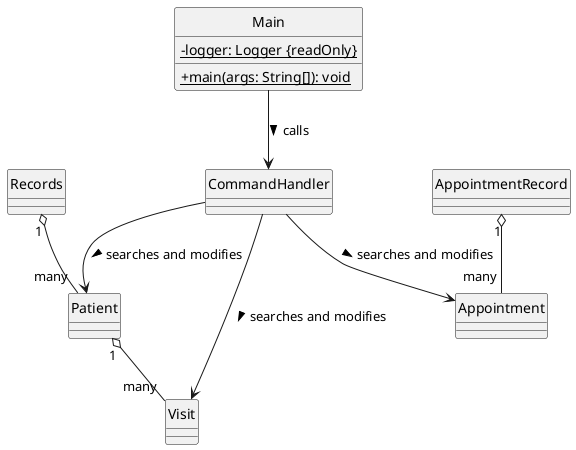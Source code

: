 @startuml
'https://plantuml.com/class-diagram
skinparam classAttributeIconSize 0
hide circle

class Main {
-{static} logger: Logger {readOnly}
+{static} main(args: String[]): void
}

class Patient {}
class Visit {}
class Main {}
class Records {}
class CommandHandler {}
class AppointmentRecord {}


CommandHandler --> Appointment : searches and modifies >
CommandHandler --> Visit : searches and modifies >
AppointmentRecord "1" o-- "many" Appointment
Main --> CommandHandler : calls >
CommandHandler --> Patient : searches and modifies >
Records "1" o-- "many" Patient
Patient "1" o-- "many" Visit
@enduml
